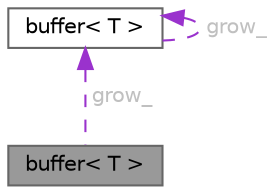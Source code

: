 digraph "buffer&lt; T &gt;"
{
 // LATEX_PDF_SIZE
  bgcolor="transparent";
  edge [fontname=Helvetica,fontsize=10,labelfontname=Helvetica,labelfontsize=10];
  node [fontname=Helvetica,fontsize=10,shape=box,height=0.2,width=0.4];
  Node1 [id="Node000001",label="buffer\< T \>",height=0.2,width=0.4,color="gray40", fillcolor="grey60", style="filled", fontcolor="black",tooltip="A contiguous memory buffer with an optional growing ability."];
  Node2 -> Node1 [id="edge1_Node000001_Node000002",dir="back",color="darkorchid3",style="dashed",tooltip=" ",label=" grow_",fontcolor="grey" ];
  Node2 [id="Node000002",label="buffer\< T \>",height=0.2,width=0.4,color="gray40", fillcolor="white", style="filled",URL="$classdetail_1_1buffer.html",tooltip="A contiguous memory buffer with an optional growing ability."];
  Node2 -> Node2 [id="edge2_Node000002_Node000002",dir="back",color="darkorchid3",style="dashed",tooltip=" ",label=" grow_",fontcolor="grey" ];
}
